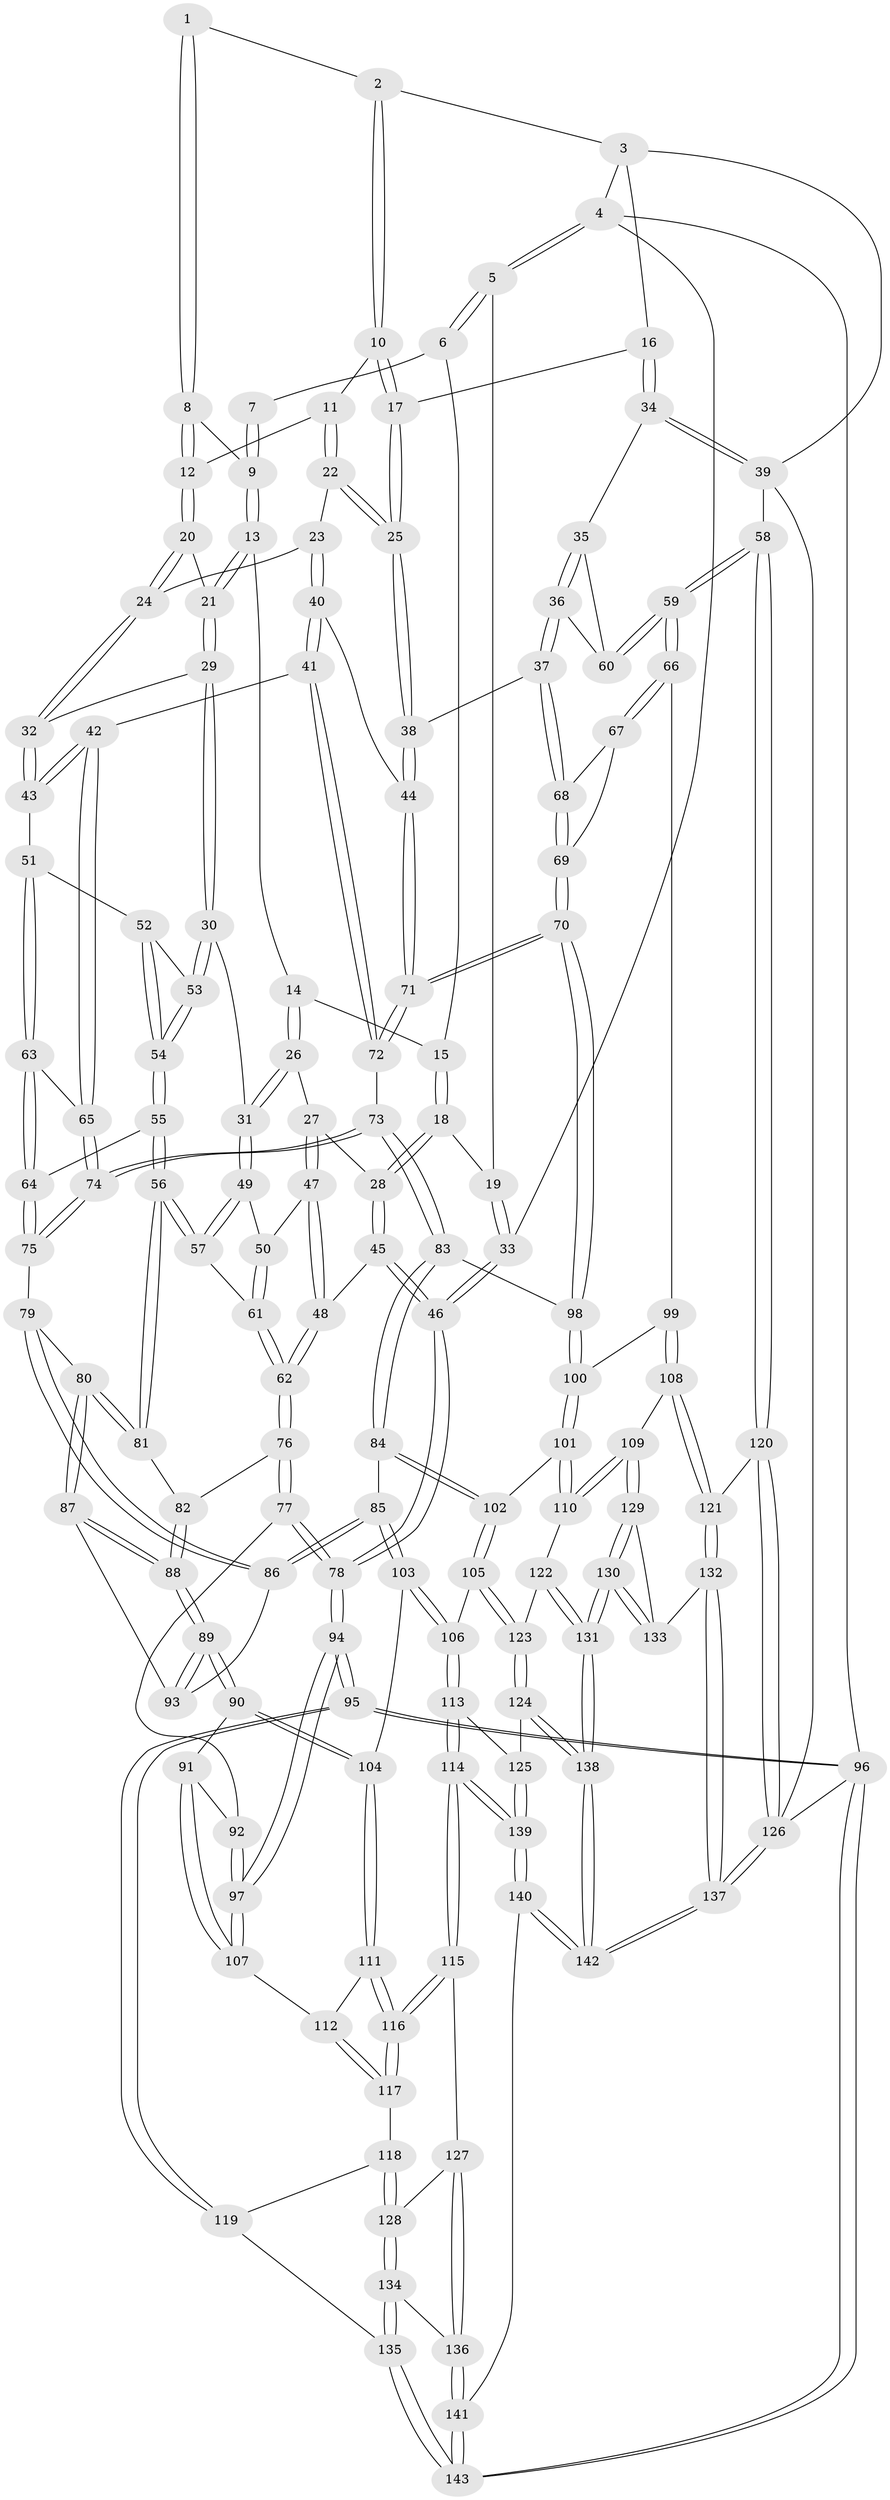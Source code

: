 // Generated by graph-tools (version 1.1) at 2025/38/03/09/25 02:38:35]
// undirected, 143 vertices, 354 edges
graph export_dot {
graph [start="1"]
  node [color=gray90,style=filled];
  1 [pos="+0.46607767503158887+0"];
  2 [pos="+0.8013150639295559+0"];
  3 [pos="+1+0"];
  4 [pos="+0+0"];
  5 [pos="+0+0"];
  6 [pos="+0.05970457450487907+0"];
  7 [pos="+0.44437481835488596+0"];
  8 [pos="+0.6013665539788199+0.10111790479158776"];
  9 [pos="+0.42781982559446513+0.028087504466571538"];
  10 [pos="+0.7800599321097463+0.03122329092519516"];
  11 [pos="+0.6134807815995149+0.11070769957569336"];
  12 [pos="+0.6108258935140247+0.11071877439786629"];
  13 [pos="+0.39790055854971446+0.12376179122093614"];
  14 [pos="+0.3494605217574013+0.13577530826247006"];
  15 [pos="+0.21859655409926268+0.05131283475460545"];
  16 [pos="+0.9350797424713788+0.16648859377696623"];
  17 [pos="+0.8208232595614854+0.12171176284446072"];
  18 [pos="+0.15769641242792648+0.20313336731115225"];
  19 [pos="+0.14084966884799258+0.19219721455290473"];
  20 [pos="+0.5627190615693246+0.14734091674756414"];
  21 [pos="+0.4099776032003739+0.1367699498761636"];
  22 [pos="+0.6378613224105184+0.19300140804537216"];
  23 [pos="+0.5766147126715654+0.2405450706237552"];
  24 [pos="+0.5559692661118548+0.2284664945771168"];
  25 [pos="+0.7411965669612562+0.28914017435924494"];
  26 [pos="+0.28340321987177824+0.2145745519133706"];
  27 [pos="+0.1676322770992152+0.21797316244939183"];
  28 [pos="+0.15863107557367614+0.20501579946959944"];
  29 [pos="+0.44813288854218536+0.24102492242718324"];
  30 [pos="+0.3565299993482965+0.297514342769594"];
  31 [pos="+0.3008914839990425+0.2651758487568682"];
  32 [pos="+0.46904142233241064+0.2602798268064118"];
  33 [pos="+0+0.20239261251147156"];
  34 [pos="+1+0.21843366073825607"];
  35 [pos="+1+0.23215394324477262"];
  36 [pos="+0.7802475240668943+0.33232701868345027"];
  37 [pos="+0.7731074634514541+0.3306405731021203"];
  38 [pos="+0.7390484031227458+0.30151707626284685"];
  39 [pos="+1+0.2798486617369577"];
  40 [pos="+0.6447212381287833+0.3334920172249107"];
  41 [pos="+0.5740267247319801+0.3683194571276018"];
  42 [pos="+0.5599205788133489+0.36637676919805373"];
  43 [pos="+0.4763452642457941+0.29336954451683095"];
  44 [pos="+0.677512464160485+0.3327774907322672"];
  45 [pos="+0+0.3137372288473007"];
  46 [pos="+0+0.2897883186722489"];
  47 [pos="+0.1552716080460964+0.2812340266181784"];
  48 [pos="+0.021842666993832218+0.341964608616985"];
  49 [pos="+0.25418683536993497+0.3570219727831689"];
  50 [pos="+0.18009134836293011+0.3242243117606408"];
  51 [pos="+0.43178981096364905+0.35156780706449003"];
  52 [pos="+0.41710068305446757+0.34779844336770105"];
  53 [pos="+0.360884616304195+0.32618218881534894"];
  54 [pos="+0.31413052467653324+0.4149346957727355"];
  55 [pos="+0.3137461716208058+0.41558694061930623"];
  56 [pos="+0.3001450506722092+0.42068561651934233"];
  57 [pos="+0.27490678411275093+0.3953449325626251"];
  58 [pos="+1+0.5665702469689203"];
  59 [pos="+1+0.5634623378127879"];
  60 [pos="+0.8499728604225827+0.3610487288193538"];
  61 [pos="+0.1332949417472673+0.43249824744600596"];
  62 [pos="+0.11932159696562093+0.44850645504317765"];
  63 [pos="+0.432953574515481+0.4001135765156743"];
  64 [pos="+0.37958672239356245+0.42522294871070787"];
  65 [pos="+0.4763849695159296+0.4246309294351079"];
  66 [pos="+1+0.5684741257121457"];
  67 [pos="+0.8305659221918998+0.4897977768579085"];
  68 [pos="+0.7807590933093742+0.412242490678474"];
  69 [pos="+0.6939299728626108+0.5318033034350438"];
  70 [pos="+0.6828146373148588+0.5387632748021711"];
  71 [pos="+0.6808524847261274+0.5346350685923588"];
  72 [pos="+0.5793677762162756+0.4589910555477059"];
  73 [pos="+0.4883864174866007+0.5223472921094275"];
  74 [pos="+0.4825721171714649+0.5125565895948205"];
  75 [pos="+0.41005529589873796+0.4846513134575205"];
  76 [pos="+0.1197065487211404+0.46404344720606905"];
  77 [pos="+0.09580125934097355+0.5047029485700559"];
  78 [pos="+0+0.4630512260639637"];
  79 [pos="+0.36563133191673475+0.5156179908443801"];
  80 [pos="+0.29114669516699937+0.49128861374119376"];
  81 [pos="+0.288060301965592+0.46661157834258826"];
  82 [pos="+0.14387058476123235+0.4702121631485747"];
  83 [pos="+0.4906117361101139+0.5654037047419647"];
  84 [pos="+0.4806852068294596+0.5874753323247859"];
  85 [pos="+0.42389751893209293+0.6104098603878352"];
  86 [pos="+0.412108924537006+0.5986996779143856"];
  87 [pos="+0.2808075890428312+0.521951918467433"];
  88 [pos="+0.2534130688251901+0.5655445902660312"];
  89 [pos="+0.24027041729972612+0.6063877337366759"];
  90 [pos="+0.22451321304347568+0.6469830084121869"];
  91 [pos="+0.16596018794019815+0.6355315701384207"];
  92 [pos="+0.09693760212273954+0.5135024039992897"];
  93 [pos="+0.3600654977053395+0.5763178902374133"];
  94 [pos="+0+0.7489488208939656"];
  95 [pos="+0+0.7777984328430989"];
  96 [pos="+0+1"];
  97 [pos="+0+0.7004062593758985"];
  98 [pos="+0.6817280747132111+0.5470692547980909"];
  99 [pos="+0.8392094406513028+0.6429318539214538"];
  100 [pos="+0.7030904254923779+0.6199423633265451"];
  101 [pos="+0.6451115990608667+0.7048796350283123"];
  102 [pos="+0.5739123531535479+0.7067811861595734"];
  103 [pos="+0.4166001238844391+0.6201735958576587"];
  104 [pos="+0.25454155711883286+0.6851275523514994"];
  105 [pos="+0.5334503031221287+0.7467443035318522"];
  106 [pos="+0.43207921857479037+0.7695976091666147"];
  107 [pos="+0.05341566149266193+0.694560752095153"];
  108 [pos="+0.8035263526922545+0.791569571643096"];
  109 [pos="+0.7460590628857904+0.8223568693668097"];
  110 [pos="+0.6937741078288805+0.8040682859436311"];
  111 [pos="+0.2602399030951407+0.7192034404926052"];
  112 [pos="+0.11515368956698366+0.7733979813905179"];
  113 [pos="+0.3790635481152967+0.8215022260858618"];
  114 [pos="+0.328091868189733+0.8424636795270565"];
  115 [pos="+0.3202175123369973+0.8379996265128241"];
  116 [pos="+0.28660968859464864+0.7909845439692117"];
  117 [pos="+0.12143094353804468+0.8232435614218524"];
  118 [pos="+0.1082689968090906+0.8451610988633745"];
  119 [pos="+0.03284135038202452+0.8593421192817289"];
  120 [pos="+1+0.6722317495097615"];
  121 [pos="+0.9451816298406657+0.8336835276539255"];
  122 [pos="+0.6643362457357948+0.8369672620371702"];
  123 [pos="+0.5568322256020932+0.8949114864279847"];
  124 [pos="+0.5552194545640118+0.897500867168901"];
  125 [pos="+0.554109312176281+0.8976163656133889"];
  126 [pos="+1+1"];
  127 [pos="+0.2058420474986095+0.9012174720691063"];
  128 [pos="+0.14790336824082273+0.8949193654927484"];
  129 [pos="+0.7641232058343447+0.8751130941534222"];
  130 [pos="+0.7012332049004536+1"];
  131 [pos="+0.6940063415396849+1"];
  132 [pos="+0.9109797828165546+0.9137476919422017"];
  133 [pos="+0.8759126352599252+0.9227154921355114"];
  134 [pos="+0.10622672640341188+0.9633509827353809"];
  135 [pos="+0.09445784288463899+0.9717683278092606"];
  136 [pos="+0.19260470804882932+0.9701294426875328"];
  137 [pos="+1+1"];
  138 [pos="+0.686608266866867+1"];
  139 [pos="+0.3695390085239462+1"];
  140 [pos="+0.35601831888422014+1"];
  141 [pos="+0.3022868953847503+1"];
  142 [pos="+0.6823449177394666+1"];
  143 [pos="+0+1"];
  1 -- 2;
  1 -- 8;
  1 -- 8;
  2 -- 3;
  2 -- 10;
  2 -- 10;
  3 -- 4;
  3 -- 16;
  3 -- 39;
  4 -- 5;
  4 -- 5;
  4 -- 33;
  4 -- 96;
  5 -- 6;
  5 -- 6;
  5 -- 19;
  6 -- 7;
  6 -- 15;
  7 -- 9;
  7 -- 9;
  8 -- 9;
  8 -- 12;
  8 -- 12;
  9 -- 13;
  9 -- 13;
  10 -- 11;
  10 -- 17;
  10 -- 17;
  11 -- 12;
  11 -- 22;
  11 -- 22;
  12 -- 20;
  12 -- 20;
  13 -- 14;
  13 -- 21;
  13 -- 21;
  14 -- 15;
  14 -- 26;
  14 -- 26;
  15 -- 18;
  15 -- 18;
  16 -- 17;
  16 -- 34;
  16 -- 34;
  17 -- 25;
  17 -- 25;
  18 -- 19;
  18 -- 28;
  18 -- 28;
  19 -- 33;
  19 -- 33;
  20 -- 21;
  20 -- 24;
  20 -- 24;
  21 -- 29;
  21 -- 29;
  22 -- 23;
  22 -- 25;
  22 -- 25;
  23 -- 24;
  23 -- 40;
  23 -- 40;
  24 -- 32;
  24 -- 32;
  25 -- 38;
  25 -- 38;
  26 -- 27;
  26 -- 31;
  26 -- 31;
  27 -- 28;
  27 -- 47;
  27 -- 47;
  28 -- 45;
  28 -- 45;
  29 -- 30;
  29 -- 30;
  29 -- 32;
  30 -- 31;
  30 -- 53;
  30 -- 53;
  31 -- 49;
  31 -- 49;
  32 -- 43;
  32 -- 43;
  33 -- 46;
  33 -- 46;
  34 -- 35;
  34 -- 39;
  34 -- 39;
  35 -- 36;
  35 -- 36;
  35 -- 60;
  36 -- 37;
  36 -- 37;
  36 -- 60;
  37 -- 38;
  37 -- 68;
  37 -- 68;
  38 -- 44;
  38 -- 44;
  39 -- 58;
  39 -- 126;
  40 -- 41;
  40 -- 41;
  40 -- 44;
  41 -- 42;
  41 -- 72;
  41 -- 72;
  42 -- 43;
  42 -- 43;
  42 -- 65;
  42 -- 65;
  43 -- 51;
  44 -- 71;
  44 -- 71;
  45 -- 46;
  45 -- 46;
  45 -- 48;
  46 -- 78;
  46 -- 78;
  47 -- 48;
  47 -- 48;
  47 -- 50;
  48 -- 62;
  48 -- 62;
  49 -- 50;
  49 -- 57;
  49 -- 57;
  50 -- 61;
  50 -- 61;
  51 -- 52;
  51 -- 63;
  51 -- 63;
  52 -- 53;
  52 -- 54;
  52 -- 54;
  53 -- 54;
  53 -- 54;
  54 -- 55;
  54 -- 55;
  55 -- 56;
  55 -- 56;
  55 -- 64;
  56 -- 57;
  56 -- 57;
  56 -- 81;
  56 -- 81;
  57 -- 61;
  58 -- 59;
  58 -- 59;
  58 -- 120;
  58 -- 120;
  59 -- 60;
  59 -- 60;
  59 -- 66;
  59 -- 66;
  61 -- 62;
  61 -- 62;
  62 -- 76;
  62 -- 76;
  63 -- 64;
  63 -- 64;
  63 -- 65;
  64 -- 75;
  64 -- 75;
  65 -- 74;
  65 -- 74;
  66 -- 67;
  66 -- 67;
  66 -- 99;
  67 -- 68;
  67 -- 69;
  68 -- 69;
  68 -- 69;
  69 -- 70;
  69 -- 70;
  70 -- 71;
  70 -- 71;
  70 -- 98;
  70 -- 98;
  71 -- 72;
  71 -- 72;
  72 -- 73;
  73 -- 74;
  73 -- 74;
  73 -- 83;
  73 -- 83;
  74 -- 75;
  74 -- 75;
  75 -- 79;
  76 -- 77;
  76 -- 77;
  76 -- 82;
  77 -- 78;
  77 -- 78;
  77 -- 92;
  78 -- 94;
  78 -- 94;
  79 -- 80;
  79 -- 86;
  79 -- 86;
  80 -- 81;
  80 -- 81;
  80 -- 87;
  80 -- 87;
  81 -- 82;
  82 -- 88;
  82 -- 88;
  83 -- 84;
  83 -- 84;
  83 -- 98;
  84 -- 85;
  84 -- 102;
  84 -- 102;
  85 -- 86;
  85 -- 86;
  85 -- 103;
  85 -- 103;
  86 -- 93;
  87 -- 88;
  87 -- 88;
  87 -- 93;
  88 -- 89;
  88 -- 89;
  89 -- 90;
  89 -- 90;
  89 -- 93;
  89 -- 93;
  90 -- 91;
  90 -- 104;
  90 -- 104;
  91 -- 92;
  91 -- 107;
  91 -- 107;
  92 -- 97;
  92 -- 97;
  94 -- 95;
  94 -- 95;
  94 -- 97;
  94 -- 97;
  95 -- 96;
  95 -- 96;
  95 -- 119;
  95 -- 119;
  96 -- 143;
  96 -- 143;
  96 -- 126;
  97 -- 107;
  97 -- 107;
  98 -- 100;
  98 -- 100;
  99 -- 100;
  99 -- 108;
  99 -- 108;
  100 -- 101;
  100 -- 101;
  101 -- 102;
  101 -- 110;
  101 -- 110;
  102 -- 105;
  102 -- 105;
  103 -- 104;
  103 -- 106;
  103 -- 106;
  104 -- 111;
  104 -- 111;
  105 -- 106;
  105 -- 123;
  105 -- 123;
  106 -- 113;
  106 -- 113;
  107 -- 112;
  108 -- 109;
  108 -- 121;
  108 -- 121;
  109 -- 110;
  109 -- 110;
  109 -- 129;
  109 -- 129;
  110 -- 122;
  111 -- 112;
  111 -- 116;
  111 -- 116;
  112 -- 117;
  112 -- 117;
  113 -- 114;
  113 -- 114;
  113 -- 125;
  114 -- 115;
  114 -- 115;
  114 -- 139;
  114 -- 139;
  115 -- 116;
  115 -- 116;
  115 -- 127;
  116 -- 117;
  116 -- 117;
  117 -- 118;
  118 -- 119;
  118 -- 128;
  118 -- 128;
  119 -- 135;
  120 -- 121;
  120 -- 126;
  120 -- 126;
  121 -- 132;
  121 -- 132;
  122 -- 123;
  122 -- 131;
  122 -- 131;
  123 -- 124;
  123 -- 124;
  124 -- 125;
  124 -- 138;
  124 -- 138;
  125 -- 139;
  125 -- 139;
  126 -- 137;
  126 -- 137;
  127 -- 128;
  127 -- 136;
  127 -- 136;
  128 -- 134;
  128 -- 134;
  129 -- 130;
  129 -- 130;
  129 -- 133;
  130 -- 131;
  130 -- 131;
  130 -- 133;
  130 -- 133;
  131 -- 138;
  131 -- 138;
  132 -- 133;
  132 -- 137;
  132 -- 137;
  134 -- 135;
  134 -- 135;
  134 -- 136;
  135 -- 143;
  135 -- 143;
  136 -- 141;
  136 -- 141;
  137 -- 142;
  137 -- 142;
  138 -- 142;
  138 -- 142;
  139 -- 140;
  139 -- 140;
  140 -- 141;
  140 -- 142;
  140 -- 142;
  141 -- 143;
  141 -- 143;
}
